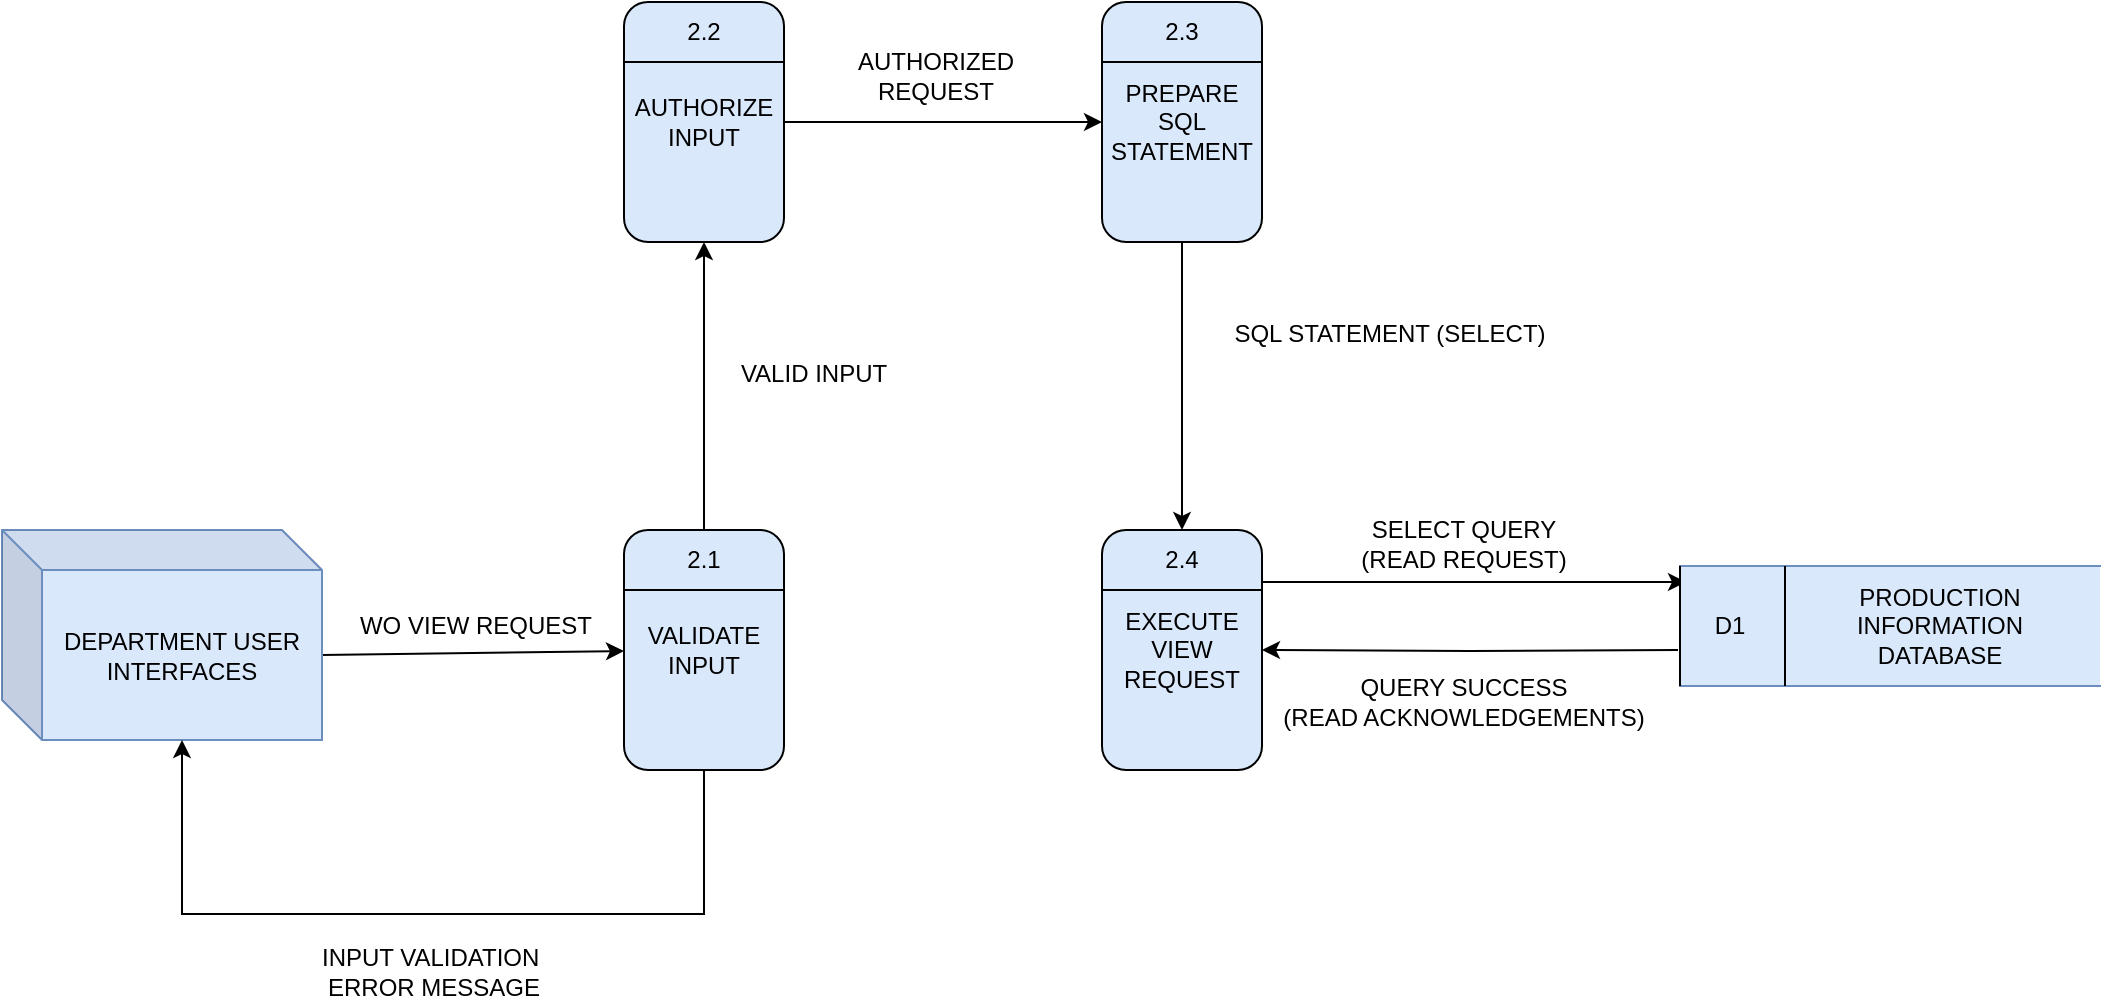 <mxfile version="28.2.5">
  <diagram name="Page-1" id="zYaPPU2N0JSNmD3GOYyO">
    <mxGraphModel dx="1426" dy="811" grid="0" gridSize="10" guides="1" tooltips="1" connect="0" arrows="1" fold="1" page="1" pageScale="1" pageWidth="850" pageHeight="1100" background="#ffffff" math="0" shadow="0">
      <root>
        <mxCell id="0" />
        <mxCell id="1" parent="0" />
        <mxCell id="TRdV2Qq_daABXebem47V-2" style="edgeStyle=none;rounded=0;orthogonalLoop=1;jettySize=auto;html=1;exitX=0;exitY=0;exitDx=160;exitDy=62.5;exitPerimeter=0;" parent="1" source="DZxPBqiqO_sWAwuJQxEr-1" target="DZxPBqiqO_sWAwuJQxEr-3" edge="1">
          <mxGeometry relative="1" as="geometry" />
        </mxCell>
        <mxCell id="DZxPBqiqO_sWAwuJQxEr-1" value="DEPARTMENT USER INTERFACES" style="shape=cube;whiteSpace=wrap;html=1;boundedLbl=1;backgroundOutline=1;darkOpacity=0.05;darkOpacity2=0.1;fillColor=#dae8fc;strokeColor=#6c8ebf;" parent="1" vertex="1">
          <mxGeometry x="24" y="332" width="160" height="105" as="geometry" />
        </mxCell>
        <mxCell id="DZxPBqiqO_sWAwuJQxEr-3" value="VALIDATE&lt;div&gt;INPUT&lt;/div&gt;" style="rounded=1;whiteSpace=wrap;html=1;fillColor=#dae8fc;strokeColor=default;" parent="1" vertex="1">
          <mxGeometry x="335" y="332" width="80" height="120" as="geometry" />
        </mxCell>
        <mxCell id="DZxPBqiqO_sWAwuJQxEr-4" value="" style="endArrow=none;html=1;rounded=0;entryX=1;entryY=0.25;entryDx=0;entryDy=0;exitX=0;exitY=0.25;exitDx=0;exitDy=0;" parent="1" source="DZxPBqiqO_sWAwuJQxEr-3" target="DZxPBqiqO_sWAwuJQxEr-3" edge="1">
          <mxGeometry width="50" height="50" relative="1" as="geometry">
            <mxPoint x="185" y="262" as="sourcePoint" />
            <mxPoint x="235" y="212" as="targetPoint" />
          </mxGeometry>
        </mxCell>
        <mxCell id="TRdV2Qq_daABXebem47V-19" style="edgeStyle=orthogonalEdgeStyle;rounded=0;orthogonalLoop=1;jettySize=auto;html=1;exitX=0.5;exitY=0;exitDx=0;exitDy=0;entryX=0.5;entryY=1;entryDx=0;entryDy=0;" parent="1" source="DZxPBqiqO_sWAwuJQxEr-5" target="TRdV2Qq_daABXebem47V-7" edge="1">
          <mxGeometry relative="1" as="geometry" />
        </mxCell>
        <mxCell id="DZxPBqiqO_sWAwuJQxEr-5" value="2.1" style="text;html=1;align=center;verticalAlign=middle;whiteSpace=wrap;rounded=0;" parent="1" vertex="1">
          <mxGeometry x="360" y="332" width="30" height="30" as="geometry" />
        </mxCell>
        <mxCell id="DZxPBqiqO_sWAwuJQxEr-14" value="WO VIEW REQUEST" style="text;html=1;align=center;verticalAlign=middle;whiteSpace=wrap;rounded=0;" parent="1" vertex="1">
          <mxGeometry x="166" y="365" width="190" height="30" as="geometry" />
        </mxCell>
        <mxCell id="TRdV2Qq_daABXebem47V-3" style="edgeStyle=none;rounded=0;orthogonalLoop=1;jettySize=auto;html=1;exitX=0;exitY=0.5;exitDx=0;exitDy=0;" parent="1" source="DZxPBqiqO_sWAwuJQxEr-3" target="DZxPBqiqO_sWAwuJQxEr-3" edge="1">
          <mxGeometry relative="1" as="geometry" />
        </mxCell>
        <mxCell id="TRdV2Qq_daABXebem47V-4" style="edgeStyle=orthogonalEdgeStyle;rounded=0;orthogonalLoop=1;jettySize=auto;html=1;exitX=0.5;exitY=1;exitDx=0;exitDy=0;entryX=0;entryY=0;entryDx=90;entryDy=105;entryPerimeter=0;" parent="1" source="DZxPBqiqO_sWAwuJQxEr-3" target="DZxPBqiqO_sWAwuJQxEr-1" edge="1">
          <mxGeometry relative="1" as="geometry">
            <Array as="points">
              <mxPoint x="375" y="524" />
              <mxPoint x="114" y="524" />
            </Array>
          </mxGeometry>
        </mxCell>
        <mxCell id="TRdV2Qq_daABXebem47V-6" value="INPUT VALIDATION&amp;nbsp;&lt;div&gt;ERROR MESSAGE&lt;/div&gt;" style="text;html=1;align=center;verticalAlign=middle;whiteSpace=wrap;rounded=0;" parent="1" vertex="1">
          <mxGeometry x="145" y="538" width="190" height="30" as="geometry" />
        </mxCell>
        <mxCell id="TRdV2Qq_daABXebem47V-22" style="edgeStyle=orthogonalEdgeStyle;rounded=0;orthogonalLoop=1;jettySize=auto;html=1;exitX=1;exitY=0.5;exitDx=0;exitDy=0;" parent="1" source="TRdV2Qq_daABXebem47V-7" target="TRdV2Qq_daABXebem47V-11" edge="1">
          <mxGeometry relative="1" as="geometry" />
        </mxCell>
        <mxCell id="TRdV2Qq_daABXebem47V-7" value="AUTHORIZE&lt;div&gt;INPUT&lt;/div&gt;" style="rounded=1;whiteSpace=wrap;html=1;fillColor=#dae8fc;strokeColor=default;" parent="1" vertex="1">
          <mxGeometry x="335" y="68" width="80" height="120" as="geometry" />
        </mxCell>
        <mxCell id="TRdV2Qq_daABXebem47V-8" value="" style="endArrow=none;html=1;rounded=0;entryX=1;entryY=0.25;entryDx=0;entryDy=0;exitX=0;exitY=0.25;exitDx=0;exitDy=0;" parent="1" source="TRdV2Qq_daABXebem47V-7" target="TRdV2Qq_daABXebem47V-7" edge="1">
          <mxGeometry width="50" height="50" relative="1" as="geometry">
            <mxPoint x="185" y="-2" as="sourcePoint" />
            <mxPoint x="235" y="-52" as="targetPoint" />
          </mxGeometry>
        </mxCell>
        <mxCell id="TRdV2Qq_daABXebem47V-9" value="2.2" style="text;html=1;align=center;verticalAlign=middle;whiteSpace=wrap;rounded=0;" parent="1" vertex="1">
          <mxGeometry x="360" y="68" width="30" height="30" as="geometry" />
        </mxCell>
        <mxCell id="TRdV2Qq_daABXebem47V-10" style="edgeStyle=none;rounded=0;orthogonalLoop=1;jettySize=auto;html=1;exitX=0;exitY=0.5;exitDx=0;exitDy=0;" parent="1" source="TRdV2Qq_daABXebem47V-7" target="TRdV2Qq_daABXebem47V-7" edge="1">
          <mxGeometry relative="1" as="geometry" />
        </mxCell>
        <mxCell id="TRdV2Qq_daABXebem47V-25" style="edgeStyle=orthogonalEdgeStyle;rounded=0;orthogonalLoop=1;jettySize=auto;html=1;exitX=0.5;exitY=1;exitDx=0;exitDy=0;entryX=0.5;entryY=0;entryDx=0;entryDy=0;" parent="1" source="TRdV2Qq_daABXebem47V-11" target="TRdV2Qq_daABXebem47V-17" edge="1">
          <mxGeometry relative="1" as="geometry" />
        </mxCell>
        <mxCell id="TRdV2Qq_daABXebem47V-11" value="PREPARE SQL&lt;br&gt;STATEMENT" style="rounded=1;whiteSpace=wrap;html=1;fillColor=#dae8fc;strokeColor=default;" parent="1" vertex="1">
          <mxGeometry x="574" y="68" width="80" height="120" as="geometry" />
        </mxCell>
        <mxCell id="TRdV2Qq_daABXebem47V-12" value="" style="endArrow=none;html=1;rounded=0;entryX=1;entryY=0.25;entryDx=0;entryDy=0;exitX=0;exitY=0.25;exitDx=0;exitDy=0;" parent="1" source="TRdV2Qq_daABXebem47V-11" target="TRdV2Qq_daABXebem47V-11" edge="1">
          <mxGeometry width="50" height="50" relative="1" as="geometry">
            <mxPoint x="424" y="-2" as="sourcePoint" />
            <mxPoint x="474" y="-52" as="targetPoint" />
          </mxGeometry>
        </mxCell>
        <mxCell id="TRdV2Qq_daABXebem47V-13" value="2.3" style="text;html=1;align=center;verticalAlign=middle;whiteSpace=wrap;rounded=0;" parent="1" vertex="1">
          <mxGeometry x="599" y="68" width="30" height="30" as="geometry" />
        </mxCell>
        <mxCell id="TRdV2Qq_daABXebem47V-14" style="edgeStyle=none;rounded=0;orthogonalLoop=1;jettySize=auto;html=1;exitX=0;exitY=0.5;exitDx=0;exitDy=0;" parent="1" source="TRdV2Qq_daABXebem47V-11" target="TRdV2Qq_daABXebem47V-11" edge="1">
          <mxGeometry relative="1" as="geometry" />
        </mxCell>
        <mxCell id="ay8CKifhOrxoAbUrwTzT-2" style="edgeStyle=orthogonalEdgeStyle;rounded=0;orthogonalLoop=1;jettySize=auto;html=1;exitX=0.988;exitY=0.217;exitDx=0;exitDy=0;exitPerimeter=0;" edge="1" parent="1" source="TRdV2Qq_daABXebem47V-15">
          <mxGeometry relative="1" as="geometry">
            <mxPoint x="866" y="358" as="targetPoint" />
          </mxGeometry>
        </mxCell>
        <mxCell id="TRdV2Qq_daABXebem47V-15" value="EXECUTE&lt;div&gt;VIEW REQUEST&lt;/div&gt;" style="rounded=1;whiteSpace=wrap;html=1;fillColor=#dae8fc;strokeColor=default;" parent="1" vertex="1">
          <mxGeometry x="574" y="332" width="80" height="120" as="geometry" />
        </mxCell>
        <mxCell id="TRdV2Qq_daABXebem47V-16" value="" style="endArrow=none;html=1;rounded=0;entryX=1;entryY=0.25;entryDx=0;entryDy=0;exitX=0;exitY=0.25;exitDx=0;exitDy=0;" parent="1" source="TRdV2Qq_daABXebem47V-15" target="TRdV2Qq_daABXebem47V-15" edge="1">
          <mxGeometry width="50" height="50" relative="1" as="geometry">
            <mxPoint x="424" y="262" as="sourcePoint" />
            <mxPoint x="474" y="212" as="targetPoint" />
          </mxGeometry>
        </mxCell>
        <mxCell id="TRdV2Qq_daABXebem47V-17" value="2.4" style="text;html=1;align=center;verticalAlign=middle;whiteSpace=wrap;rounded=0;" parent="1" vertex="1">
          <mxGeometry x="599" y="332" width="30" height="30" as="geometry" />
        </mxCell>
        <mxCell id="TRdV2Qq_daABXebem47V-18" style="edgeStyle=none;rounded=0;orthogonalLoop=1;jettySize=auto;html=1;exitX=0;exitY=0.5;exitDx=0;exitDy=0;" parent="1" source="TRdV2Qq_daABXebem47V-15" target="TRdV2Qq_daABXebem47V-15" edge="1">
          <mxGeometry relative="1" as="geometry" />
        </mxCell>
        <mxCell id="TRdV2Qq_daABXebem47V-21" value="VALID INPUT" style="text;html=1;align=center;verticalAlign=middle;whiteSpace=wrap;rounded=0;" parent="1" vertex="1">
          <mxGeometry x="335" y="239" width="190" height="30" as="geometry" />
        </mxCell>
        <mxCell id="TRdV2Qq_daABXebem47V-23" value="AUTHORIZED&lt;div&gt;REQUEST&lt;/div&gt;" style="text;html=1;align=center;verticalAlign=middle;whiteSpace=wrap;rounded=0;" parent="1" vertex="1">
          <mxGeometry x="396" y="90" width="190" height="30" as="geometry" />
        </mxCell>
        <mxCell id="TRdV2Qq_daABXebem47V-26" value="SQL STATEMENT (SELECT)&lt;div&gt;&lt;br&gt;&lt;/div&gt;" style="text;html=1;align=center;verticalAlign=middle;whiteSpace=wrap;rounded=0;" parent="1" vertex="1">
          <mxGeometry x="623" y="226" width="190" height="30" as="geometry" />
        </mxCell>
        <mxCell id="ay8CKifhOrxoAbUrwTzT-4" style="edgeStyle=orthogonalEdgeStyle;rounded=0;orthogonalLoop=1;jettySize=auto;html=1;" edge="1" parent="1" target="TRdV2Qq_daABXebem47V-15">
          <mxGeometry relative="1" as="geometry">
            <mxPoint x="862" y="392" as="sourcePoint" />
          </mxGeometry>
        </mxCell>
        <mxCell id="TRdV2Qq_daABXebem47V-30" value="" style="shape=partialRectangle;whiteSpace=wrap;html=1;left=0;right=0;fillColor=#dae8fc;strokeColor=#6c8ebf;" parent="1" vertex="1">
          <mxGeometry x="863" y="350" width="210" height="60" as="geometry" />
        </mxCell>
        <mxCell id="TRdV2Qq_daABXebem47V-31" value="" style="endArrow=none;html=1;rounded=0;entryX=0;entryY=0;entryDx=0;entryDy=0;exitX=0;exitY=1;exitDx=0;exitDy=0;" parent="1" source="TRdV2Qq_daABXebem47V-30" target="TRdV2Qq_daABXebem47V-30" edge="1">
          <mxGeometry width="50" height="50" relative="1" as="geometry">
            <mxPoint x="373" y="400" as="sourcePoint" />
            <mxPoint x="423" y="350" as="targetPoint" />
          </mxGeometry>
        </mxCell>
        <mxCell id="TRdV2Qq_daABXebem47V-32" value="" style="endArrow=none;html=1;rounded=0;entryX=0.25;entryY=0;entryDx=0;entryDy=0;exitX=0.25;exitY=1;exitDx=0;exitDy=0;" parent="1" source="TRdV2Qq_daABXebem47V-30" target="TRdV2Qq_daABXebem47V-30" edge="1">
          <mxGeometry width="50" height="50" relative="1" as="geometry">
            <mxPoint x="373" y="400" as="sourcePoint" />
            <mxPoint x="423" y="350" as="targetPoint" />
          </mxGeometry>
        </mxCell>
        <mxCell id="TRdV2Qq_daABXebem47V-33" value="D1" style="text;html=1;align=center;verticalAlign=middle;whiteSpace=wrap;rounded=0;" parent="1" vertex="1">
          <mxGeometry x="883" y="365" width="10" height="30" as="geometry" />
        </mxCell>
        <mxCell id="TRdV2Qq_daABXebem47V-34" value="PRODUCTION INFORMATION DATABASE" style="text;html=1;align=center;verticalAlign=middle;whiteSpace=wrap;rounded=0;" parent="1" vertex="1">
          <mxGeometry x="963" y="365" width="60" height="30" as="geometry" />
        </mxCell>
        <mxCell id="TRdV2Qq_daABXebem47V-39" value="SELECT QUERY&lt;div&gt;(READ REQUEST)&lt;/div&gt;" style="text;html=1;align=center;verticalAlign=middle;whiteSpace=wrap;rounded=0;" parent="1" vertex="1">
          <mxGeometry x="660" y="324" width="190" height="30" as="geometry" />
        </mxCell>
        <mxCell id="TRdV2Qq_daABXebem47V-41" value="QUERY SUCCESS&lt;div&gt;(READ ACKNOWLEDGEMENTS)&lt;/div&gt;" style="text;html=1;align=center;verticalAlign=middle;whiteSpace=wrap;rounded=0;" parent="1" vertex="1">
          <mxGeometry x="660" y="403" width="190" height="30" as="geometry" />
        </mxCell>
      </root>
    </mxGraphModel>
  </diagram>
</mxfile>
